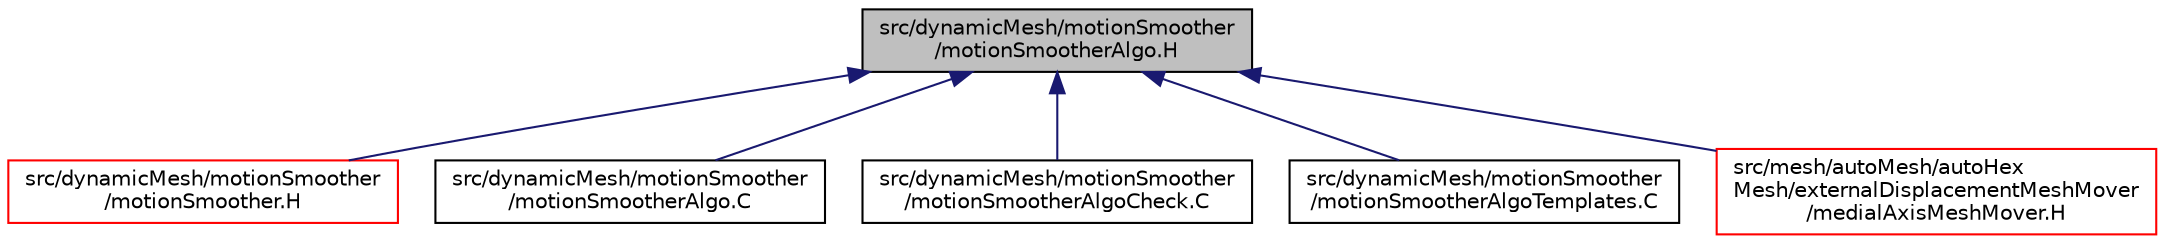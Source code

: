 digraph "src/dynamicMesh/motionSmoother/motionSmootherAlgo.H"
{
  bgcolor="transparent";
  edge [fontname="Helvetica",fontsize="10",labelfontname="Helvetica",labelfontsize="10"];
  node [fontname="Helvetica",fontsize="10",shape=record];
  Node1 [label="src/dynamicMesh/motionSmoother\l/motionSmootherAlgo.H",height=0.2,width=0.4,color="black", fillcolor="grey75", style="filled", fontcolor="black"];
  Node1 -> Node2 [dir="back",color="midnightblue",fontsize="10",style="solid",fontname="Helvetica"];
  Node2 [label="src/dynamicMesh/motionSmoother\l/motionSmoother.H",height=0.2,width=0.4,color="red",URL="$a04836.html"];
  Node1 -> Node3 [dir="back",color="midnightblue",fontsize="10",style="solid",fontname="Helvetica"];
  Node3 [label="src/dynamicMesh/motionSmoother\l/motionSmootherAlgo.C",height=0.2,width=0.4,color="black",URL="$a04837.html"];
  Node1 -> Node4 [dir="back",color="midnightblue",fontsize="10",style="solid",fontname="Helvetica"];
  Node4 [label="src/dynamicMesh/motionSmoother\l/motionSmootherAlgoCheck.C",height=0.2,width=0.4,color="black",URL="$a04839.html"];
  Node1 -> Node5 [dir="back",color="midnightblue",fontsize="10",style="solid",fontname="Helvetica"];
  Node5 [label="src/dynamicMesh/motionSmoother\l/motionSmootherAlgoTemplates.C",height=0.2,width=0.4,color="black",URL="$a04840.html"];
  Node1 -> Node6 [dir="back",color="midnightblue",fontsize="10",style="solid",fontname="Helvetica"];
  Node6 [label="src/mesh/autoMesh/autoHex\lMesh/externalDisplacementMeshMover\l/medialAxisMeshMover.H",height=0.2,width=0.4,color="red",URL="$a07059.html"];
}

